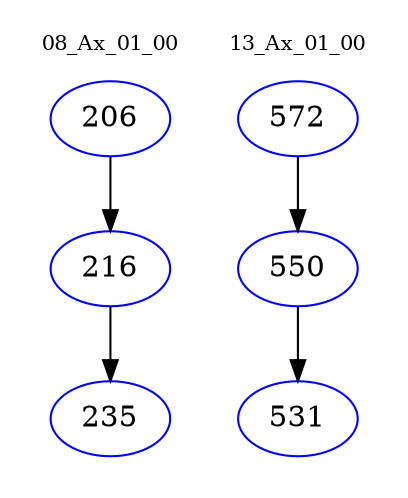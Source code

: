 digraph{
subgraph cluster_0 {
color = white
label = "08_Ax_01_00";
fontsize=10;
T0_206 [label="206", color="blue"]
T0_206 -> T0_216 [color="black"]
T0_216 [label="216", color="blue"]
T0_216 -> T0_235 [color="black"]
T0_235 [label="235", color="blue"]
}
subgraph cluster_1 {
color = white
label = "13_Ax_01_00";
fontsize=10;
T1_572 [label="572", color="blue"]
T1_572 -> T1_550 [color="black"]
T1_550 [label="550", color="blue"]
T1_550 -> T1_531 [color="black"]
T1_531 [label="531", color="blue"]
}
}
